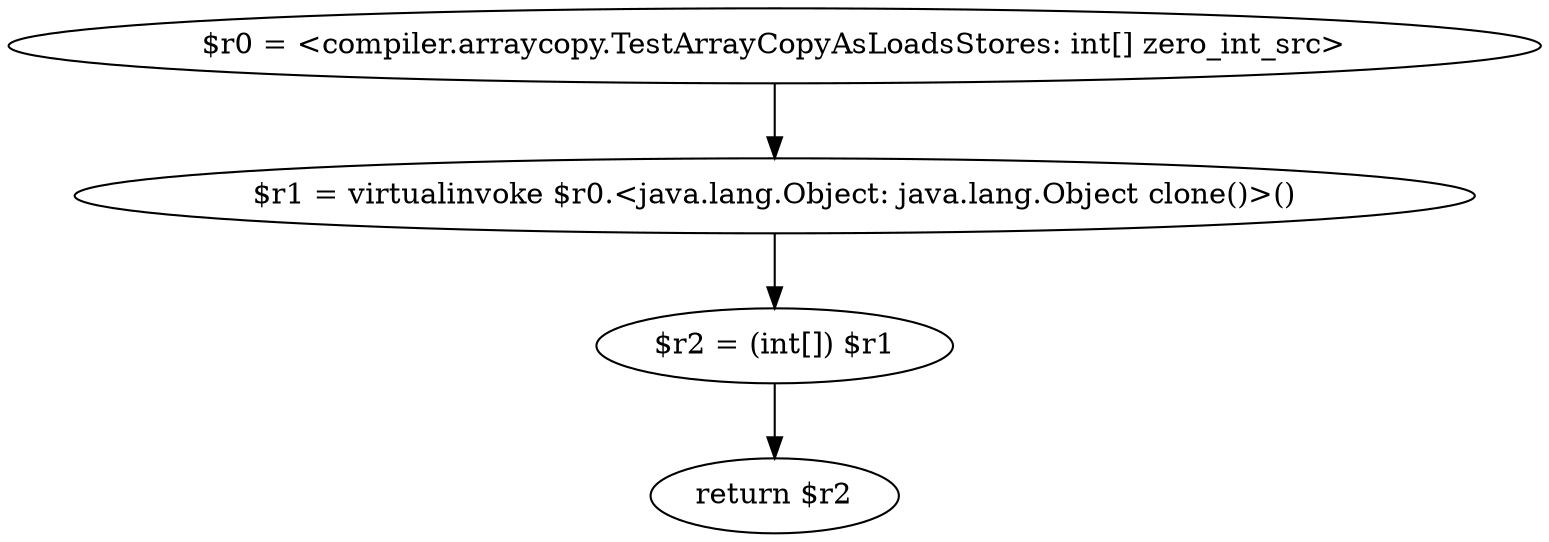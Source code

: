 digraph "unitGraph" {
    "$r0 = <compiler.arraycopy.TestArrayCopyAsLoadsStores: int[] zero_int_src>"
    "$r1 = virtualinvoke $r0.<java.lang.Object: java.lang.Object clone()>()"
    "$r2 = (int[]) $r1"
    "return $r2"
    "$r0 = <compiler.arraycopy.TestArrayCopyAsLoadsStores: int[] zero_int_src>"->"$r1 = virtualinvoke $r0.<java.lang.Object: java.lang.Object clone()>()";
    "$r1 = virtualinvoke $r0.<java.lang.Object: java.lang.Object clone()>()"->"$r2 = (int[]) $r1";
    "$r2 = (int[]) $r1"->"return $r2";
}
